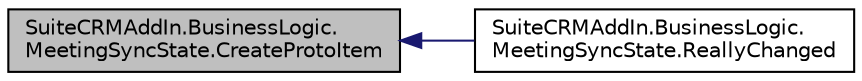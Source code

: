 digraph "SuiteCRMAddIn.BusinessLogic.MeetingSyncState.CreateProtoItem"
{
  edge [fontname="Helvetica",fontsize="10",labelfontname="Helvetica",labelfontsize="10"];
  node [fontname="Helvetica",fontsize="10",shape=record];
  rankdir="LR";
  Node4 [label="SuiteCRMAddIn.BusinessLogic.\lMeetingSyncState.CreateProtoItem",height=0.2,width=0.4,color="black", fillcolor="grey75", style="filled", fontcolor="black"];
  Node4 -> Node5 [dir="back",color="midnightblue",fontsize="10",style="solid",fontname="Helvetica"];
  Node5 [label="SuiteCRMAddIn.BusinessLogic.\lMeetingSyncState.ReallyChanged",height=0.2,width=0.4,color="black", fillcolor="white", style="filled",URL="$class_suite_c_r_m_add_in_1_1_business_logic_1_1_meeting_sync_state.html#af91b96ef2906eecc853b6068986049e3",tooltip="Specialisation: A meeting has really changed if its recipients have changed. "];
}
